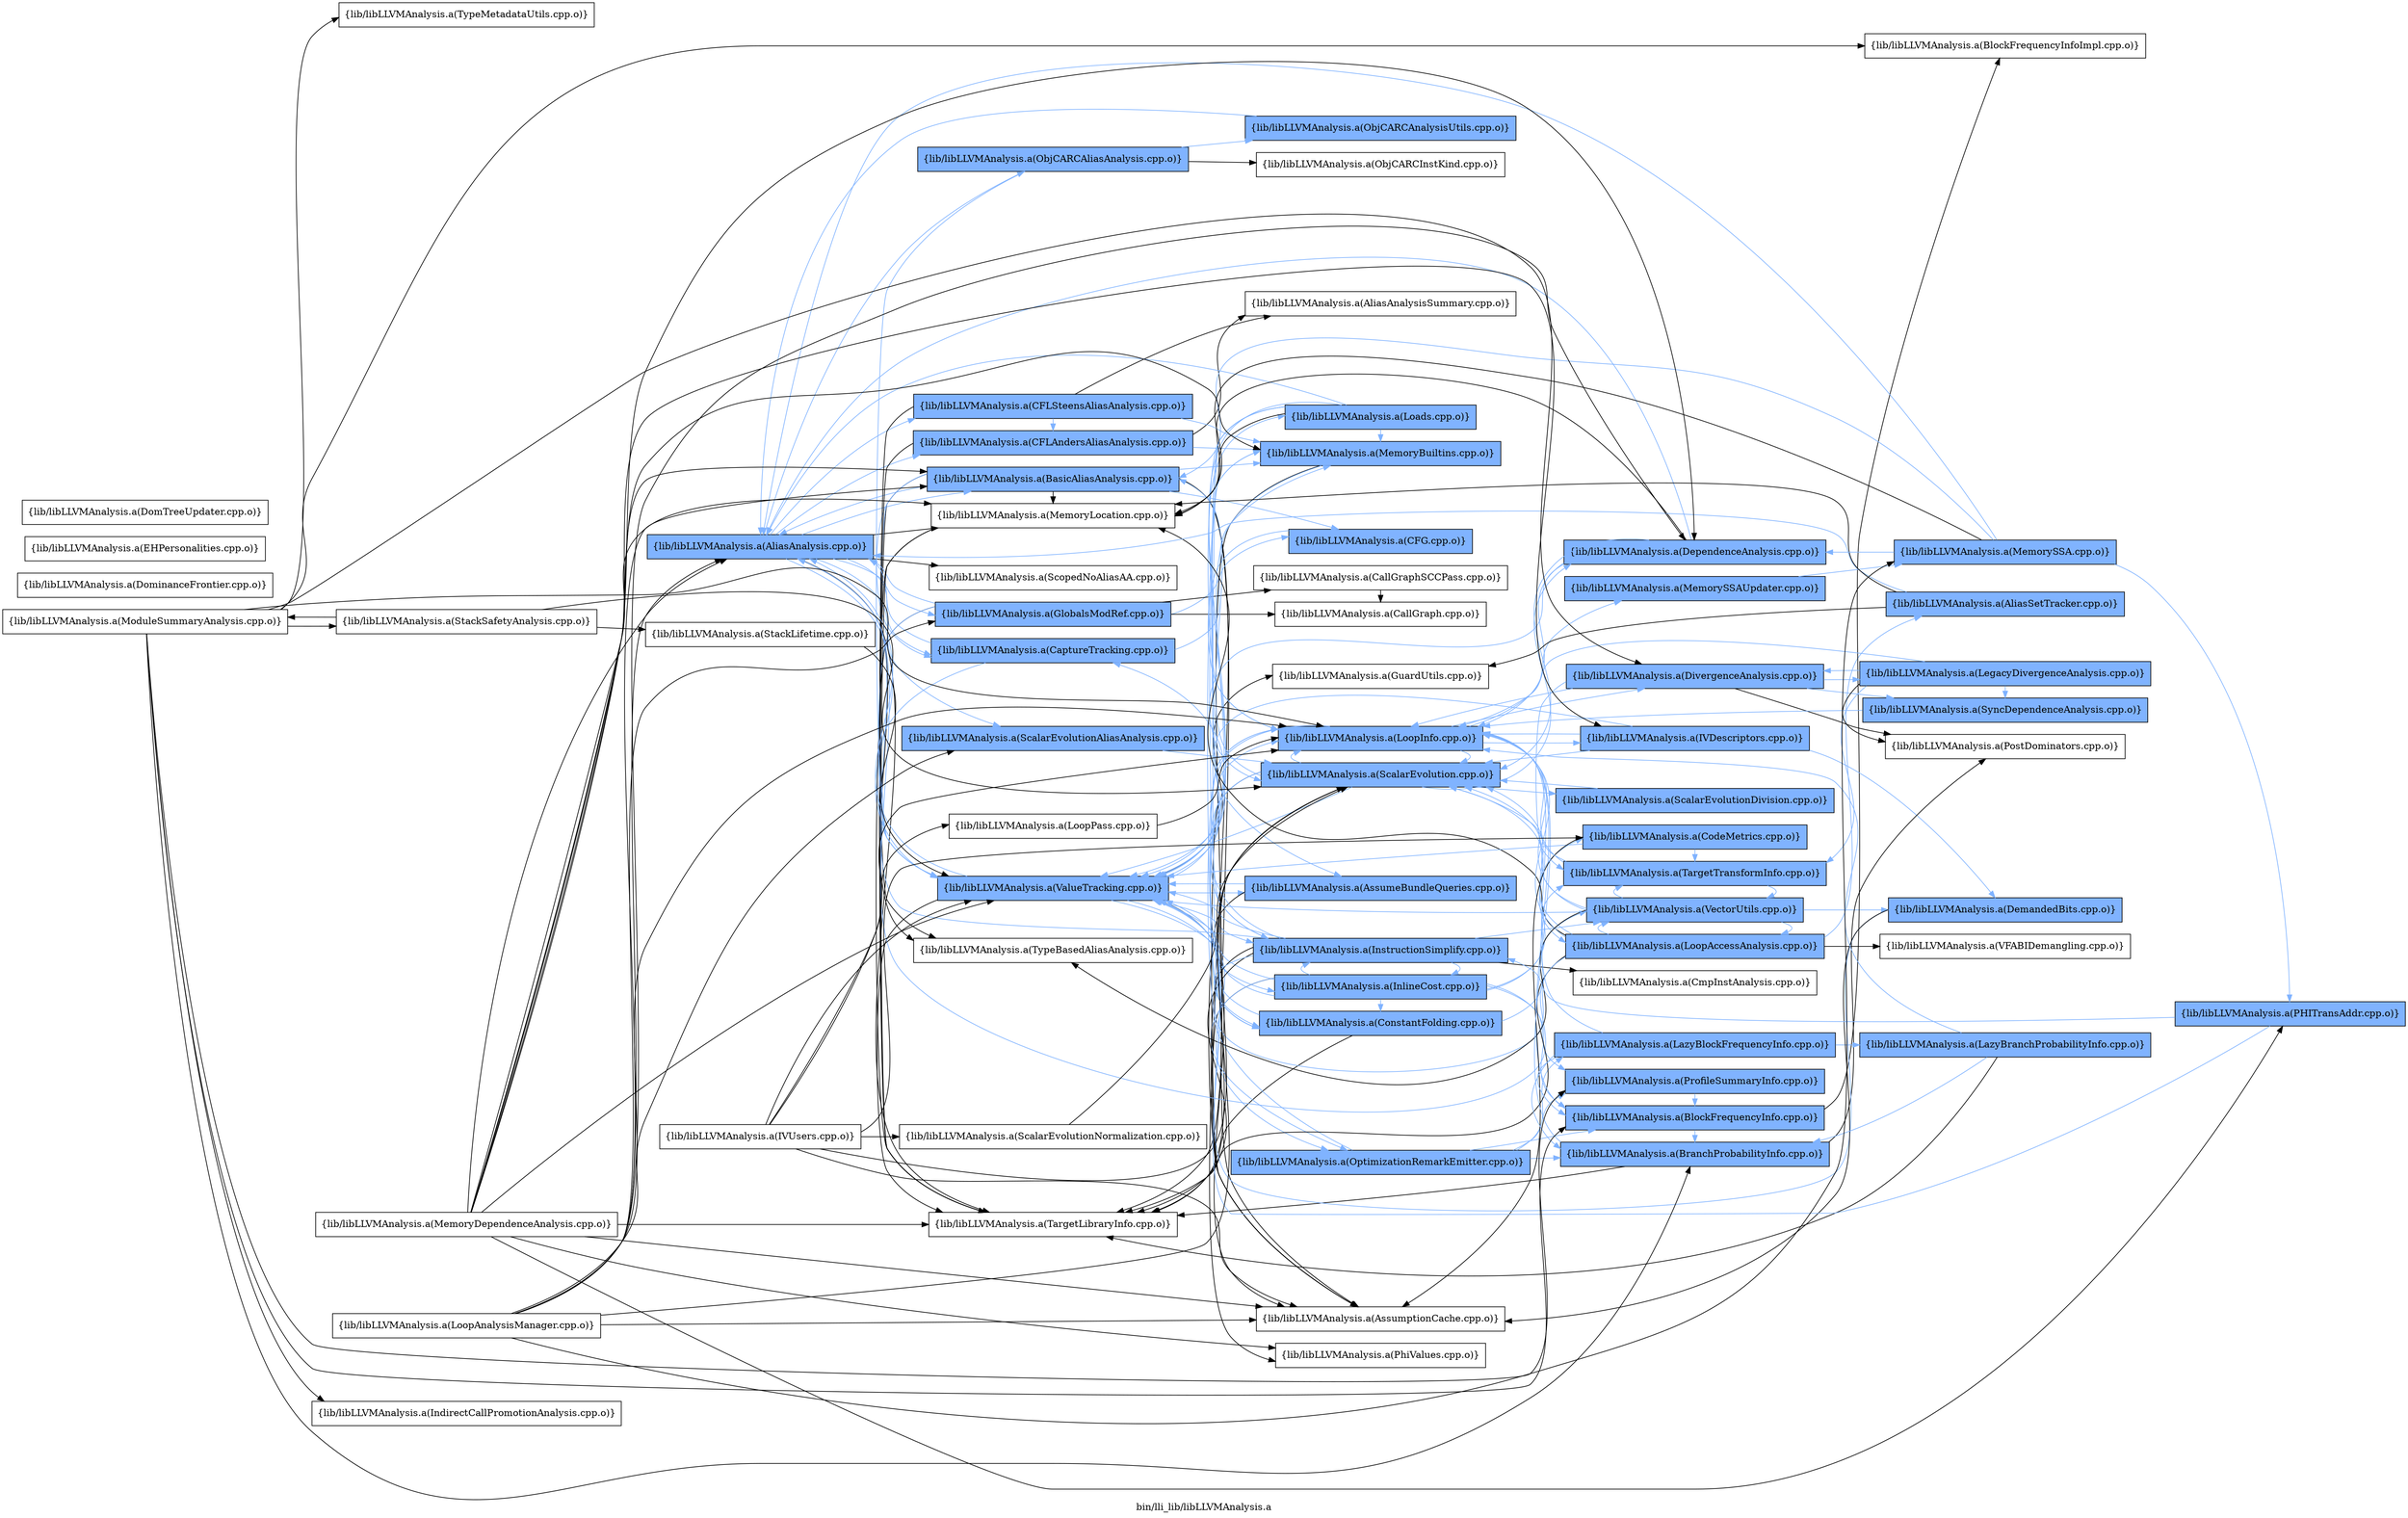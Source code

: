 digraph "bin/lli_lib/libLLVMAnalysis.a" {
	label="bin/lli_lib/libLLVMAnalysis.a";
	rankdir=LR;
	{ rank=same; Node0x55e6c7e12798;  }
	{ rank=same; Node0x55e6c7e13828; Node0x55e6c7e27f08; Node0x55e6c7e28e08; Node0x55e6c7e25438; Node0x55e6c7e10ad8; Node0x55e6c7e0fa48; Node0x55e6c7e0c528; Node0x55e6c7e12888; Node0x55e6c7e14c28; Node0x55e6c7e14778; Node0x55e6c7e1ac68; Node0x55e6c7e1a8f8;  }
	{ rank=same; Node0x55e6c7e13f58; Node0x55e6c7e16758; Node0x55e6c7e06bc8; Node0x55e6c7e0c9d8; Node0x55e6c7e272d8; Node0x55e6c7e29588; Node0x55e6c7e286d8; Node0x55e6c7e0c208; Node0x55e6c7e0bf88; Node0x55e6c7e10808; Node0x55e6c7e13378; Node0x55e6c7e24718; Node0x55e6c7e12bf8; Node0x55e6c7e03e78; Node0x55e6c7e06268; Node0x55e6c7e095a8; Node0x55e6c7e08478; Node0x55e6c7e0db08;  }
	{ rank=same; Node0x55e6c7e266f8; Node0x55e6c7e09828; Node0x55e6c7e12ba8; Node0x55e6c7e1c4c8; Node0x55e6c7e145e8; Node0x55e6c7e04aa8; Node0x55e6c7e119d8; Node0x55e6c7e144a8; Node0x55e6c7e05f98; Node0x55e6c7e11b18; Node0x55e6c7e0b268; Node0x55e6c7e094b8; Node0x55e6c7e16028; Node0x55e6c7e053b8;  }
	{ rank=same; Node0x55e6c7e07e38; Node0x55e6c7e1c1f8; Node0x55e6c7e24ee8; Node0x55e6c7e15268; Node0x55e6c7e0b088; Node0x55e6c7e0f138; Node0x55e6c7e13468; Node0x55e6c7e090a8; Node0x55e6c7e02a78;  }

	Node0x55e6c7e12798 [shape=record,shape=box,group=1,style=filled,fillcolor="0.600000 0.5 1",label="{lib/libLLVMAnalysis.a(AliasAnalysis.cpp.o)}"];
	Node0x55e6c7e12798 -> Node0x55e6c7e13828[color="0.600000 0.5 1"];
	Node0x55e6c7e12798 -> Node0x55e6c7e27f08[color="0.600000 0.5 1"];
	Node0x55e6c7e12798 -> Node0x55e6c7e28e08[color="0.600000 0.5 1"];
	Node0x55e6c7e12798 -> Node0x55e6c7e25438[color="0.600000 0.5 1"];
	Node0x55e6c7e12798 -> Node0x55e6c7e10ad8[color="0.600000 0.5 1"];
	Node0x55e6c7e12798 -> Node0x55e6c7e0fa48;
	Node0x55e6c7e12798 -> Node0x55e6c7e0c528[color="0.600000 0.5 1"];
	Node0x55e6c7e12798 -> Node0x55e6c7e12888[color="0.600000 0.5 1"];
	Node0x55e6c7e12798 -> Node0x55e6c7e14c28;
	Node0x55e6c7e12798 -> Node0x55e6c7e14778;
	Node0x55e6c7e12798 -> Node0x55e6c7e1ac68;
	Node0x55e6c7e12798 -> Node0x55e6c7e1a8f8[color="0.600000 0.5 1"];
	Node0x55e6c7e13828 [shape=record,shape=box,group=1,style=filled,fillcolor="0.600000 0.5 1",label="{lib/libLLVMAnalysis.a(BasicAliasAnalysis.cpp.o)}"];
	Node0x55e6c7e13828 -> Node0x55e6c7e12798[color="0.600000 0.5 1"];
	Node0x55e6c7e13828 -> Node0x55e6c7e13f58;
	Node0x55e6c7e13828 -> Node0x55e6c7e16758[color="0.600000 0.5 1"];
	Node0x55e6c7e13828 -> Node0x55e6c7e25438[color="0.600000 0.5 1"];
	Node0x55e6c7e13828 -> Node0x55e6c7e06bc8[color="0.600000 0.5 1"];
	Node0x55e6c7e13828 -> Node0x55e6c7e0fa48;
	Node0x55e6c7e13828 -> Node0x55e6c7e0c9d8;
	Node0x55e6c7e13828 -> Node0x55e6c7e14c28;
	Node0x55e6c7e13828 -> Node0x55e6c7e1a8f8[color="0.600000 0.5 1"];
	Node0x55e6c7e261f8 [shape=record,shape=box,group=0,label="{lib/libLLVMAnalysis.a(DominanceFrontier.cpp.o)}"];
	Node0x55e6c7e10ad8 [shape=record,shape=box,group=1,style=filled,fillcolor="0.600000 0.5 1",label="{lib/libLLVMAnalysis.a(GlobalsModRef.cpp.o)}"];
	Node0x55e6c7e10ad8 -> Node0x55e6c7e12798[color="0.600000 0.5 1"];
	Node0x55e6c7e10ad8 -> Node0x55e6c7e29588;
	Node0x55e6c7e10ad8 -> Node0x55e6c7e286d8;
	Node0x55e6c7e10ad8 -> Node0x55e6c7e06bc8[color="0.600000 0.5 1"];
	Node0x55e6c7e10ad8 -> Node0x55e6c7e14c28;
	Node0x55e6c7e10ad8 -> Node0x55e6c7e1a8f8[color="0.600000 0.5 1"];
	Node0x55e6c7e04d78 [shape=record,shape=box,group=0,label="{lib/libLLVMAnalysis.a(IVUsers.cpp.o)}"];
	Node0x55e6c7e04d78 -> Node0x55e6c7e13f58;
	Node0x55e6c7e04d78 -> Node0x55e6c7e04aa8;
	Node0x55e6c7e04d78 -> Node0x55e6c7e08478;
	Node0x55e6c7e04d78 -> Node0x55e6c7e06948;
	Node0x55e6c7e04d78 -> Node0x55e6c7e10808;
	Node0x55e6c7e04d78 -> Node0x55e6c7e12158;
	Node0x55e6c7e04d78 -> Node0x55e6c7e1a8f8;
	Node0x55e6c7e08478 [shape=record,shape=box,group=1,style=filled,fillcolor="0.600000 0.5 1",label="{lib/libLLVMAnalysis.a(LoopInfo.cpp.o)}"];
	Node0x55e6c7e08478 -> Node0x55e6c7e11b18[color="0.600000 0.5 1"];
	Node0x55e6c7e08478 -> Node0x55e6c7e0b268[color="0.600000 0.5 1"];
	Node0x55e6c7e08478 -> Node0x55e6c7e094b8[color="0.600000 0.5 1"];
	Node0x55e6c7e08478 -> Node0x55e6c7e10808[color="0.600000 0.5 1"];
	Node0x55e6c7e08478 -> Node0x55e6c7e1a8f8[color="0.600000 0.5 1"];
	Node0x55e6c7e07898 [shape=record,shape=box,group=0,label="{lib/libLLVMAnalysis.a(MemoryDependenceAnalysis.cpp.o)}"];
	Node0x55e6c7e07898 -> Node0x55e6c7e12798;
	Node0x55e6c7e07898 -> Node0x55e6c7e13f58;
	Node0x55e6c7e07898 -> Node0x55e6c7e13828;
	Node0x55e6c7e07898 -> Node0x55e6c7e266f8;
	Node0x55e6c7e07898 -> Node0x55e6c7e11b18;
	Node0x55e6c7e07898 -> Node0x55e6c7e06bc8;
	Node0x55e6c7e07898 -> Node0x55e6c7e0fa48;
	Node0x55e6c7e07898 -> Node0x55e6c7e0d838;
	Node0x55e6c7e07898 -> Node0x55e6c7e0c9d8;
	Node0x55e6c7e07898 -> Node0x55e6c7e14c28;
	Node0x55e6c7e07898 -> Node0x55e6c7e1a8f8;
	Node0x55e6c7e10808 [shape=record,shape=box,group=1,style=filled,fillcolor="0.600000 0.5 1",label="{lib/libLLVMAnalysis.a(ScalarEvolution.cpp.o)}"];
	Node0x55e6c7e10808 -> Node0x55e6c7e13f58;
	Node0x55e6c7e10808 -> Node0x55e6c7e13828[color="0.600000 0.5 1"];
	Node0x55e6c7e10808 -> Node0x55e6c7e24718[color="0.600000 0.5 1"];
	Node0x55e6c7e10808 -> Node0x55e6c7e266f8[color="0.600000 0.5 1"];
	Node0x55e6c7e10808 -> Node0x55e6c7e06268[color="0.600000 0.5 1"];
	Node0x55e6c7e10808 -> Node0x55e6c7e09828[color="0.600000 0.5 1"];
	Node0x55e6c7e10808 -> Node0x55e6c7e08478[color="0.600000 0.5 1"];
	Node0x55e6c7e10808 -> Node0x55e6c7e12ba8[color="0.600000 0.5 1"];
	Node0x55e6c7e10808 -> Node0x55e6c7e14c28;
	Node0x55e6c7e10808 -> Node0x55e6c7e1a8f8[color="0.600000 0.5 1"];
	Node0x55e6c7e12888 [shape=record,shape=box,group=1,style=filled,fillcolor="0.600000 0.5 1",label="{lib/libLLVMAnalysis.a(ScalarEvolutionAliasAnalysis.cpp.o)}"];
	Node0x55e6c7e12888 -> Node0x55e6c7e10808[color="0.600000 0.5 1"];
	Node0x55e6c7e24718 [shape=record,shape=box,group=1,style=filled,fillcolor="0.600000 0.5 1",label="{lib/libLLVMAnalysis.a(ConstantFolding.cpp.o)}"];
	Node0x55e6c7e24718 -> Node0x55e6c7e14c28;
	Node0x55e6c7e24718 -> Node0x55e6c7e1a8f8[color="0.600000 0.5 1"];
	Node0x55e6c7e24718 -> Node0x55e6c7e1c4c8[color="0.600000 0.5 1"];
	Node0x55e6c7e10948 [shape=record,shape=box,group=0,label="{lib/libLLVMAnalysis.a(EHPersonalities.cpp.o)}"];
	Node0x55e6c7e095a8 [shape=record,shape=box,group=1,style=filled,fillcolor="0.600000 0.5 1",label="{lib/libLLVMAnalysis.a(Loads.cpp.o)}"];
	Node0x55e6c7e095a8 -> Node0x55e6c7e12798[color="0.600000 0.5 1"];
	Node0x55e6c7e095a8 -> Node0x55e6c7e13378[color="0.600000 0.5 1"];
	Node0x55e6c7e095a8 -> Node0x55e6c7e24718[color="0.600000 0.5 1"];
	Node0x55e6c7e095a8 -> Node0x55e6c7e08478[color="0.600000 0.5 1"];
	Node0x55e6c7e095a8 -> Node0x55e6c7e06bc8[color="0.600000 0.5 1"];
	Node0x55e6c7e095a8 -> Node0x55e6c7e0fa48;
	Node0x55e6c7e095a8 -> Node0x55e6c7e10808[color="0.600000 0.5 1"];
	Node0x55e6c7e095a8 -> Node0x55e6c7e1a8f8[color="0.600000 0.5 1"];
	Node0x55e6c7e145e8 [shape=record,shape=box,group=1,style=filled,fillcolor="0.600000 0.5 1",label="{lib/libLLVMAnalysis.a(BlockFrequencyInfo.cpp.o)}"];
	Node0x55e6c7e145e8 -> Node0x55e6c7e15268;
	Node0x55e6c7e145e8 -> Node0x55e6c7e16028[color="0.600000 0.5 1"];
	Node0x55e6c7e145e8 -> Node0x55e6c7e08478[color="0.600000 0.5 1"];
	Node0x55e6c7e15268 [shape=record,shape=box,group=0,label="{lib/libLLVMAnalysis.a(BlockFrequencyInfoImpl.cpp.o)}"];
	Node0x55e6c7e1a8f8 [shape=record,shape=box,group=1,style=filled,fillcolor="0.600000 0.5 1",label="{lib/libLLVMAnalysis.a(ValueTracking.cpp.o)}"];
	Node0x55e6c7e1a8f8 -> Node0x55e6c7e12798[color="0.600000 0.5 1"];
	Node0x55e6c7e1a8f8 -> Node0x55e6c7e13378[color="0.600000 0.5 1"];
	Node0x55e6c7e1a8f8 -> Node0x55e6c7e13f58;
	Node0x55e6c7e1a8f8 -> Node0x55e6c7e24718[color="0.600000 0.5 1"];
	Node0x55e6c7e1a8f8 -> Node0x55e6c7e12bf8;
	Node0x55e6c7e1a8f8 -> Node0x55e6c7e03e78[color="0.600000 0.5 1"];
	Node0x55e6c7e1a8f8 -> Node0x55e6c7e06268[color="0.600000 0.5 1"];
	Node0x55e6c7e1a8f8 -> Node0x55e6c7e095a8[color="0.600000 0.5 1"];
	Node0x55e6c7e1a8f8 -> Node0x55e6c7e08478[color="0.600000 0.5 1"];
	Node0x55e6c7e1a8f8 -> Node0x55e6c7e0db08[color="0.600000 0.5 1"];
	Node0x55e6c7e1a8f8 -> Node0x55e6c7e14c28;
	Node0x55e6c7e27f08 [shape=record,shape=box,group=1,style=filled,fillcolor="0.600000 0.5 1",label="{lib/libLLVMAnalysis.a(CFLAndersAliasAnalysis.cpp.o)}"];
	Node0x55e6c7e27f08 -> Node0x55e6c7e272d8;
	Node0x55e6c7e27f08 -> Node0x55e6c7e06bc8[color="0.600000 0.5 1"];
	Node0x55e6c7e27f08 -> Node0x55e6c7e14c28;
	Node0x55e6c7e28e08 [shape=record,shape=box,group=1,style=filled,fillcolor="0.600000 0.5 1",label="{lib/libLLVMAnalysis.a(CFLSteensAliasAnalysis.cpp.o)}"];
	Node0x55e6c7e28e08 -> Node0x55e6c7e27f08[color="0.600000 0.5 1"];
	Node0x55e6c7e28e08 -> Node0x55e6c7e272d8;
	Node0x55e6c7e28e08 -> Node0x55e6c7e06bc8[color="0.600000 0.5 1"];
	Node0x55e6c7e28e08 -> Node0x55e6c7e14c28;
	Node0x55e6c7e286d8 [shape=record,shape=box,group=0,label="{lib/libLLVMAnalysis.a(CallGraphSCCPass.cpp.o)}"];
	Node0x55e6c7e286d8 -> Node0x55e6c7e29588;
	Node0x55e6c7e144a8 [shape=record,shape=box,group=1,style=filled,fillcolor="0.600000 0.5 1",label="{lib/libLLVMAnalysis.a(TargetTransformInfo.cpp.o)}"];
	Node0x55e6c7e144a8 -> Node0x55e6c7e08478[color="0.600000 0.5 1"];
	Node0x55e6c7e144a8 -> Node0x55e6c7e10808[color="0.600000 0.5 1"];
	Node0x55e6c7e144a8 -> Node0x55e6c7e1c4c8[color="0.600000 0.5 1"];
	Node0x55e6c7e14778 [shape=record,shape=box,group=0,label="{lib/libLLVMAnalysis.a(TypeBasedAliasAnalysis.cpp.o)}"];
	Node0x55e6c7e1ac68 [shape=record,shape=box,group=0,label="{lib/libLLVMAnalysis.a(ScopedNoAliasAA.cpp.o)}"];
	Node0x55e6c7e119d8 [shape=record,shape=box,group=1,style=filled,fillcolor="0.600000 0.5 1",label="{lib/libLLVMAnalysis.a(ProfileSummaryInfo.cpp.o)}"];
	Node0x55e6c7e119d8 -> Node0x55e6c7e145e8[color="0.600000 0.5 1"];
	Node0x55e6c7e16758 [shape=record,shape=box,group=1,style=filled,fillcolor="0.600000 0.5 1",label="{lib/libLLVMAnalysis.a(CFG.cpp.o)}"];
	Node0x55e6c7e16758 -> Node0x55e6c7e08478[color="0.600000 0.5 1"];
	Node0x55e6c7e16028 [shape=record,shape=box,group=1,style=filled,fillcolor="0.600000 0.5 1",label="{lib/libLLVMAnalysis.a(BranchProbabilityInfo.cpp.o)}"];
	Node0x55e6c7e16028 -> Node0x55e6c7e08478[color="0.600000 0.5 1"];
	Node0x55e6c7e16028 -> Node0x55e6c7e0f138;
	Node0x55e6c7e16028 -> Node0x55e6c7e14c28;
	Node0x55e6c7e06268 [shape=record,shape=box,group=1,style=filled,fillcolor="0.600000 0.5 1",label="{lib/libLLVMAnalysis.a(InstructionSimplify.cpp.o)}"];
	Node0x55e6c7e06268 -> Node0x55e6c7e12798[color="0.600000 0.5 1"];
	Node0x55e6c7e06268 -> Node0x55e6c7e13f58;
	Node0x55e6c7e06268 -> Node0x55e6c7e25438[color="0.600000 0.5 1"];
	Node0x55e6c7e06268 -> Node0x55e6c7e24718[color="0.600000 0.5 1"];
	Node0x55e6c7e06268 -> Node0x55e6c7e03e78[color="0.600000 0.5 1"];
	Node0x55e6c7e06268 -> Node0x55e6c7e05f98;
	Node0x55e6c7e06268 -> Node0x55e6c7e06bc8[color="0.600000 0.5 1"];
	Node0x55e6c7e06268 -> Node0x55e6c7e14c28;
	Node0x55e6c7e06268 -> Node0x55e6c7e1a8f8[color="0.600000 0.5 1"];
	Node0x55e6c7e06268 -> Node0x55e6c7e1c4c8[color="0.600000 0.5 1"];
	Node0x55e6c7e14c28 [shape=record,shape=box,group=0,label="{lib/libLLVMAnalysis.a(TargetLibraryInfo.cpp.o)}"];
	Node0x55e6c7e1c4c8 [shape=record,shape=box,group=1,style=filled,fillcolor="0.600000 0.5 1",label="{lib/libLLVMAnalysis.a(VectorUtils.cpp.o)}"];
	Node0x55e6c7e1c4c8 -> Node0x55e6c7e24ee8[color="0.600000 0.5 1"];
	Node0x55e6c7e1c4c8 -> Node0x55e6c7e09828[color="0.600000 0.5 1"];
	Node0x55e6c7e1c4c8 -> Node0x55e6c7e08478[color="0.600000 0.5 1"];
	Node0x55e6c7e1c4c8 -> Node0x55e6c7e10808[color="0.600000 0.5 1"];
	Node0x55e6c7e1c4c8 -> Node0x55e6c7e144a8[color="0.600000 0.5 1"];
	Node0x55e6c7e1c4c8 -> Node0x55e6c7e14778;
	Node0x55e6c7e1c4c8 -> Node0x55e6c7e1a8f8[color="0.600000 0.5 1"];
	Node0x55e6c7e25a78 [shape=record,shape=box,group=0,label="{lib/libLLVMAnalysis.a(DomTreeUpdater.cpp.o)}"];
	Node0x55e6c7e053b8 [shape=record,shape=box,group=1,style=filled,fillcolor="0.600000 0.5 1",label="{lib/libLLVMAnalysis.a(LazyBlockFrequencyInfo.cpp.o)}"];
	Node0x55e6c7e053b8 -> Node0x55e6c7e145e8[color="0.600000 0.5 1"];
	Node0x55e6c7e053b8 -> Node0x55e6c7e16028[color="0.600000 0.5 1"];
	Node0x55e6c7e053b8 -> Node0x55e6c7e02a78[color="0.600000 0.5 1"];
	Node0x55e6c7e053b8 -> Node0x55e6c7e08478[color="0.600000 0.5 1"];
	Node0x55e6c7e13f58 [shape=record,shape=box,group=0,label="{lib/libLLVMAnalysis.a(AssumptionCache.cpp.o)}"];
	Node0x55e6c7e0db08 [shape=record,shape=box,group=1,style=filled,fillcolor="0.600000 0.5 1",label="{lib/libLLVMAnalysis.a(OptimizationRemarkEmitter.cpp.o)}"];
	Node0x55e6c7e0db08 -> Node0x55e6c7e145e8[color="0.600000 0.5 1"];
	Node0x55e6c7e0db08 -> Node0x55e6c7e16028[color="0.600000 0.5 1"];
	Node0x55e6c7e0db08 -> Node0x55e6c7e053b8[color="0.600000 0.5 1"];
	Node0x55e6c7e0db08 -> Node0x55e6c7e08478[color="0.600000 0.5 1"];
	Node0x55e6c7e0db08 -> Node0x55e6c7e119d8[color="0.600000 0.5 1"];
	Node0x55e6c7e090a8 [shape=record,shape=box,group=1,style=filled,fillcolor="0.600000 0.5 1",label="{lib/libLLVMAnalysis.a(MemorySSA.cpp.o)}"];
	Node0x55e6c7e090a8 -> Node0x55e6c7e12798[color="0.600000 0.5 1"];
	Node0x55e6c7e090a8 -> Node0x55e6c7e13828[color="0.600000 0.5 1"];
	Node0x55e6c7e090a8 -> Node0x55e6c7e266f8[color="0.600000 0.5 1"];
	Node0x55e6c7e090a8 -> Node0x55e6c7e0fa48;
	Node0x55e6c7e090a8 -> Node0x55e6c7e0d838[color="0.600000 0.5 1"];
	Node0x55e6c7e094b8 [shape=record,shape=box,group=1,style=filled,fillcolor="0.600000 0.5 1",label="{lib/libLLVMAnalysis.a(MemorySSAUpdater.cpp.o)}"];
	Node0x55e6c7e094b8 -> Node0x55e6c7e090a8[color="0.600000 0.5 1"];
	Node0x55e6c7e0bf88 [shape=record,shape=box,group=0,label="{lib/libLLVMAnalysis.a(ObjCARCInstKind.cpp.o)}"];
	Node0x55e6c7e03e78 [shape=record,shape=box,group=1,style=filled,fillcolor="0.600000 0.5 1",label="{lib/libLLVMAnalysis.a(InlineCost.cpp.o)}"];
	Node0x55e6c7e03e78 -> Node0x55e6c7e13f58;
	Node0x55e6c7e03e78 -> Node0x55e6c7e145e8[color="0.600000 0.5 1"];
	Node0x55e6c7e03e78 -> Node0x55e6c7e24718[color="0.600000 0.5 1"];
	Node0x55e6c7e03e78 -> Node0x55e6c7e04aa8[color="0.600000 0.5 1"];
	Node0x55e6c7e03e78 -> Node0x55e6c7e06268[color="0.600000 0.5 1"];
	Node0x55e6c7e03e78 -> Node0x55e6c7e08478[color="0.600000 0.5 1"];
	Node0x55e6c7e03e78 -> Node0x55e6c7e0db08[color="0.600000 0.5 1"];
	Node0x55e6c7e03e78 -> Node0x55e6c7e119d8[color="0.600000 0.5 1"];
	Node0x55e6c7e03e78 -> Node0x55e6c7e144a8[color="0.600000 0.5 1"];
	Node0x55e6c7e03e78 -> Node0x55e6c7e1a8f8[color="0.600000 0.5 1"];
	Node0x55e6c7e139b8 [shape=record,shape=box,group=0,label="{lib/libLLVMAnalysis.a(StackLifetime.cpp.o)}"];
	Node0x55e6c7e139b8 -> Node0x55e6c7e1a8f8;
	Node0x55e6c7e0fa48 [shape=record,shape=box,group=0,label="{lib/libLLVMAnalysis.a(MemoryLocation.cpp.o)}"];
	Node0x55e6c7e0fa48 -> Node0x55e6c7e14c28;
	Node0x55e6c7e0fa48 -> Node0x55e6c7e14778;
	Node0x55e6c7e24ee8 [shape=record,shape=box,group=1,style=filled,fillcolor="0.600000 0.5 1",label="{lib/libLLVMAnalysis.a(DemandedBits.cpp.o)}"];
	Node0x55e6c7e24ee8 -> Node0x55e6c7e13f58;
	Node0x55e6c7e24ee8 -> Node0x55e6c7e1a8f8[color="0.600000 0.5 1"];
	Node0x55e6c7e09828 [shape=record,shape=box,group=1,style=filled,fillcolor="0.600000 0.5 1",label="{lib/libLLVMAnalysis.a(LoopAccessAnalysis.cpp.o)}"];
	Node0x55e6c7e09828 -> Node0x55e6c7e12798[color="0.600000 0.5 1"];
	Node0x55e6c7e09828 -> Node0x55e6c7e07e38[color="0.600000 0.5 1"];
	Node0x55e6c7e09828 -> Node0x55e6c7e08478[color="0.600000 0.5 1"];
	Node0x55e6c7e09828 -> Node0x55e6c7e0fa48;
	Node0x55e6c7e09828 -> Node0x55e6c7e10808[color="0.600000 0.5 1"];
	Node0x55e6c7e09828 -> Node0x55e6c7e14c28;
	Node0x55e6c7e09828 -> Node0x55e6c7e1a8f8[color="0.600000 0.5 1"];
	Node0x55e6c7e09828 -> Node0x55e6c7e1c4c8[color="0.600000 0.5 1"];
	Node0x55e6c7e09828 -> Node0x55e6c7e1c1f8;
	Node0x55e6c7e0b088 [shape=record,shape=box,group=1,style=filled,fillcolor="0.600000 0.5 1",label="{lib/libLLVMAnalysis.a(LegacyDivergenceAnalysis.cpp.o)}"];
	Node0x55e6c7e0b088 -> Node0x55e6c7e0b268[color="0.600000 0.5 1"];
	Node0x55e6c7e0b088 -> Node0x55e6c7e08478[color="0.600000 0.5 1"];
	Node0x55e6c7e0b088 -> Node0x55e6c7e0f138;
	Node0x55e6c7e0b088 -> Node0x55e6c7e13468[color="0.600000 0.5 1"];
	Node0x55e6c7e0b088 -> Node0x55e6c7e144a8[color="0.600000 0.5 1"];
	Node0x55e6c7e0f138 [shape=record,shape=box,group=0,label="{lib/libLLVMAnalysis.a(PostDominators.cpp.o)}"];
	Node0x55e6c7e11b18 [shape=record,shape=box,group=1,style=filled,fillcolor="0.600000 0.5 1",label="{lib/libLLVMAnalysis.a(IVDescriptors.cpp.o)}"];
	Node0x55e6c7e11b18 -> Node0x55e6c7e24ee8[color="0.600000 0.5 1"];
	Node0x55e6c7e11b18 -> Node0x55e6c7e08478[color="0.600000 0.5 1"];
	Node0x55e6c7e11b18 -> Node0x55e6c7e10808[color="0.600000 0.5 1"];
	Node0x55e6c7e11b18 -> Node0x55e6c7e1a8f8[color="0.600000 0.5 1"];
	Node0x55e6c7e08018 [shape=record,shape=box,group=0,label="{lib/libLLVMAnalysis.a(LoopAnalysisManager.cpp.o)}"];
	Node0x55e6c7e08018 -> Node0x55e6c7e12798;
	Node0x55e6c7e08018 -> Node0x55e6c7e13f58;
	Node0x55e6c7e08018 -> Node0x55e6c7e13828;
	Node0x55e6c7e08018 -> Node0x55e6c7e266f8;
	Node0x55e6c7e08018 -> Node0x55e6c7e10ad8;
	Node0x55e6c7e08018 -> Node0x55e6c7e08478;
	Node0x55e6c7e08018 -> Node0x55e6c7e090a8;
	Node0x55e6c7e08018 -> Node0x55e6c7e10808;
	Node0x55e6c7e08018 -> Node0x55e6c7e12888;
	Node0x55e6c7e06948 [shape=record,shape=box,group=0,label="{lib/libLLVMAnalysis.a(LoopPass.cpp.o)}"];
	Node0x55e6c7e06948 -> Node0x55e6c7e08478;
	Node0x55e6c7e29588 [shape=record,shape=box,group=0,label="{lib/libLLVMAnalysis.a(CallGraph.cpp.o)}"];
	Node0x55e6c7e25438 [shape=record,shape=box,group=1,style=filled,fillcolor="0.600000 0.5 1",label="{lib/libLLVMAnalysis.a(CaptureTracking.cpp.o)}"];
	Node0x55e6c7e25438 -> Node0x55e6c7e12798[color="0.600000 0.5 1"];
	Node0x55e6c7e25438 -> Node0x55e6c7e16758[color="0.600000 0.5 1"];
	Node0x55e6c7e25438 -> Node0x55e6c7e1a8f8[color="0.600000 0.5 1"];
	Node0x55e6c7e13378 [shape=record,shape=box,group=1,style=filled,fillcolor="0.600000 0.5 1",label="{lib/libLLVMAnalysis.a(AssumeBundleQueries.cpp.o)}"];
	Node0x55e6c7e13378 -> Node0x55e6c7e13f58;
	Node0x55e6c7e13378 -> Node0x55e6c7e1a8f8[color="0.600000 0.5 1"];
	Node0x55e6c7e06bc8 [shape=record,shape=box,group=1,style=filled,fillcolor="0.600000 0.5 1",label="{lib/libLLVMAnalysis.a(MemoryBuiltins.cpp.o)}"];
	Node0x55e6c7e06bc8 -> Node0x55e6c7e24718[color="0.600000 0.5 1"];
	Node0x55e6c7e06bc8 -> Node0x55e6c7e14c28;
	Node0x55e6c7e06bc8 -> Node0x55e6c7e1a8f8[color="0.600000 0.5 1"];
	Node0x55e6c7e266f8 [shape=record,shape=box,group=1,style=filled,fillcolor="0.600000 0.5 1",label="{lib/libLLVMAnalysis.a(DependenceAnalysis.cpp.o)}"];
	Node0x55e6c7e266f8 -> Node0x55e6c7e12798[color="0.600000 0.5 1"];
	Node0x55e6c7e266f8 -> Node0x55e6c7e08478[color="0.600000 0.5 1"];
	Node0x55e6c7e266f8 -> Node0x55e6c7e0fa48;
	Node0x55e6c7e266f8 -> Node0x55e6c7e10808[color="0.600000 0.5 1"];
	Node0x55e6c7e266f8 -> Node0x55e6c7e1a8f8[color="0.600000 0.5 1"];
	Node0x55e6c7e12158 [shape=record,shape=box,group=0,label="{lib/libLLVMAnalysis.a(ScalarEvolutionNormalization.cpp.o)}"];
	Node0x55e6c7e12158 -> Node0x55e6c7e10808;
	Node0x55e6c7e12bf8 [shape=record,shape=box,group=0,label="{lib/libLLVMAnalysis.a(GuardUtils.cpp.o)}"];
	Node0x55e6c7e0b4e8 [shape=record,shape=box,group=0,label="{lib/libLLVMAnalysis.a(ModuleSummaryAnalysis.cpp.o)}"];
	Node0x55e6c7e0b4e8 -> Node0x55e6c7e145e8;
	Node0x55e6c7e0b4e8 -> Node0x55e6c7e15268;
	Node0x55e6c7e0b4e8 -> Node0x55e6c7e16028;
	Node0x55e6c7e0b4e8 -> Node0x55e6c7e0b268;
	Node0x55e6c7e0b4e8 -> Node0x55e6c7e08478;
	Node0x55e6c7e0b4e8 -> Node0x55e6c7e0a3b8;
	Node0x55e6c7e0b4e8 -> Node0x55e6c7e119d8;
	Node0x55e6c7e0b4e8 -> Node0x55e6c7e13198;
	Node0x55e6c7e0b4e8 -> Node0x55e6c7e1b8e8;
	Node0x55e6c7e0c528 [shape=record,shape=box,group=1,style=filled,fillcolor="0.600000 0.5 1",label="{lib/libLLVMAnalysis.a(ObjCARCAliasAnalysis.cpp.o)}"];
	Node0x55e6c7e0c528 -> Node0x55e6c7e0c208[color="0.600000 0.5 1"];
	Node0x55e6c7e0c528 -> Node0x55e6c7e0bf88;
	Node0x55e6c7e0c528 -> Node0x55e6c7e1a8f8[color="0.600000 0.5 1"];
	Node0x55e6c7e0c9d8 [shape=record,shape=box,group=0,label="{lib/libLLVMAnalysis.a(PhiValues.cpp.o)}"];
	Node0x55e6c7e272d8 [shape=record,shape=box,group=0,label="{lib/libLLVMAnalysis.a(AliasAnalysisSummary.cpp.o)}"];
	Node0x55e6c7e04aa8 [shape=record,shape=box,group=1,style=filled,fillcolor="0.600000 0.5 1",label="{lib/libLLVMAnalysis.a(CodeMetrics.cpp.o)}"];
	Node0x55e6c7e04aa8 -> Node0x55e6c7e13f58;
	Node0x55e6c7e04aa8 -> Node0x55e6c7e144a8[color="0.600000 0.5 1"];
	Node0x55e6c7e04aa8 -> Node0x55e6c7e1a8f8[color="0.600000 0.5 1"];
	Node0x55e6c7e05f98 [shape=record,shape=box,group=0,label="{lib/libLLVMAnalysis.a(CmpInstAnalysis.cpp.o)}"];
	Node0x55e6c7e02a78 [shape=record,shape=box,group=1,style=filled,fillcolor="0.600000 0.5 1",label="{lib/libLLVMAnalysis.a(LazyBranchProbabilityInfo.cpp.o)}"];
	Node0x55e6c7e02a78 -> Node0x55e6c7e16028[color="0.600000 0.5 1"];
	Node0x55e6c7e02a78 -> Node0x55e6c7e08478[color="0.600000 0.5 1"];
	Node0x55e6c7e02a78 -> Node0x55e6c7e14c28;
	Node0x55e6c7e0b268 [shape=record,shape=box,group=1,style=filled,fillcolor="0.600000 0.5 1",label="{lib/libLLVMAnalysis.a(DivergenceAnalysis.cpp.o)}"];
	Node0x55e6c7e0b268 -> Node0x55e6c7e0b088[color="0.600000 0.5 1"];
	Node0x55e6c7e0b268 -> Node0x55e6c7e08478[color="0.600000 0.5 1"];
	Node0x55e6c7e0b268 -> Node0x55e6c7e0f138;
	Node0x55e6c7e0b268 -> Node0x55e6c7e13468[color="0.600000 0.5 1"];
	Node0x55e6c7e0b268 -> Node0x55e6c7e144a8[color="0.600000 0.5 1"];
	Node0x55e6c7e13468 [shape=record,shape=box,group=1,style=filled,fillcolor="0.600000 0.5 1",label="{lib/libLLVMAnalysis.a(SyncDependenceAnalysis.cpp.o)}"];
	Node0x55e6c7e13468 -> Node0x55e6c7e08478[color="0.600000 0.5 1"];
	Node0x55e6c7e07e38 [shape=record,shape=box,group=1,style=filled,fillcolor="0.600000 0.5 1",label="{lib/libLLVMAnalysis.a(AliasSetTracker.cpp.o)}"];
	Node0x55e6c7e07e38 -> Node0x55e6c7e12798[color="0.600000 0.5 1"];
	Node0x55e6c7e07e38 -> Node0x55e6c7e12bf8;
	Node0x55e6c7e07e38 -> Node0x55e6c7e0fa48;
	Node0x55e6c7e1c1f8 [shape=record,shape=box,group=0,label="{lib/libLLVMAnalysis.a(VFABIDemangling.cpp.o)}"];
	Node0x55e6c7e0d838 [shape=record,shape=box,group=1,style=filled,fillcolor="0.600000 0.5 1",label="{lib/libLLVMAnalysis.a(PHITransAddr.cpp.o)}"];
	Node0x55e6c7e0d838 -> Node0x55e6c7e06268[color="0.600000 0.5 1"];
	Node0x55e6c7e0d838 -> Node0x55e6c7e1a8f8[color="0.600000 0.5 1"];
	Node0x55e6c7e0a3b8 [shape=record,shape=box,group=0,label="{lib/libLLVMAnalysis.a(IndirectCallPromotionAnalysis.cpp.o)}"];
	Node0x55e6c7e13198 [shape=record,shape=box,group=0,label="{lib/libLLVMAnalysis.a(StackSafetyAnalysis.cpp.o)}"];
	Node0x55e6c7e13198 -> Node0x55e6c7e0b4e8;
	Node0x55e6c7e13198 -> Node0x55e6c7e10808;
	Node0x55e6c7e13198 -> Node0x55e6c7e139b8;
	Node0x55e6c7e1b8e8 [shape=record,shape=box,group=0,label="{lib/libLLVMAnalysis.a(TypeMetadataUtils.cpp.o)}"];
	Node0x55e6c7e0c208 [shape=record,shape=box,group=1,style=filled,fillcolor="0.600000 0.5 1",label="{lib/libLLVMAnalysis.a(ObjCARCAnalysisUtils.cpp.o)}"];
	Node0x55e6c7e0c208 -> Node0x55e6c7e12798[color="0.600000 0.5 1"];
	Node0x55e6c7e12ba8 [shape=record,shape=box,group=1,style=filled,fillcolor="0.600000 0.5 1",label="{lib/libLLVMAnalysis.a(ScalarEvolutionDivision.cpp.o)}"];
	Node0x55e6c7e12ba8 -> Node0x55e6c7e10808[color="0.600000 0.5 1"];
}
